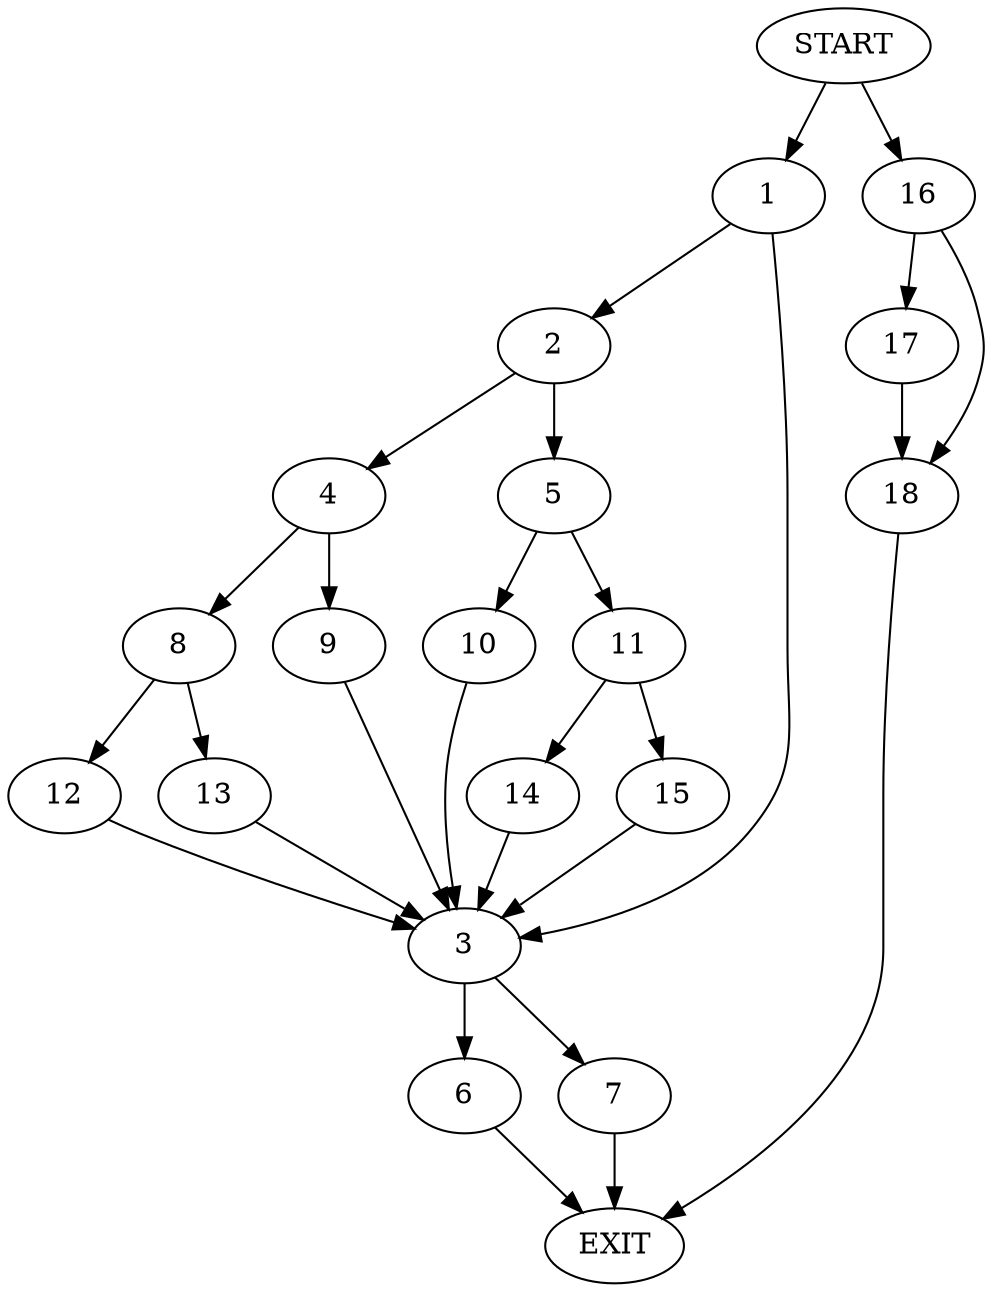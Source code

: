 digraph {
0 [label="START"]
19 [label="EXIT"]
0 -> 1
1 -> 2
1 -> 3
2 -> 4
2 -> 5
3 -> 6
3 -> 7
4 -> 8
4 -> 9
5 -> 10
5 -> 11
8 -> 12
8 -> 13
9 -> 3
13 -> 3
12 -> 3
10 -> 3
11 -> 14
11 -> 15
15 -> 3
14 -> 3
6 -> 19
7 -> 19
0 -> 16
16 -> 17
16 -> 18
18 -> 19
17 -> 18
}
